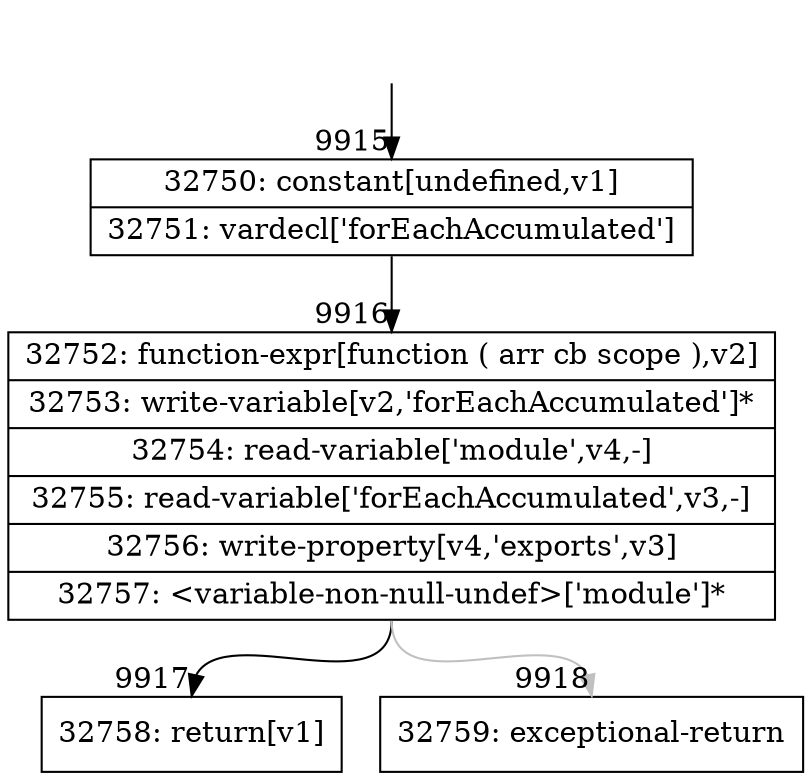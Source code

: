 digraph {
rankdir="TD"
BB_entry735[shape=none,label=""];
BB_entry735 -> BB9915 [tailport=s, headport=n, headlabel="    9915"]
BB9915 [shape=record label="{32750: constant[undefined,v1]|32751: vardecl['forEachAccumulated']}" ] 
BB9915 -> BB9916 [tailport=s, headport=n, headlabel="      9916"]
BB9916 [shape=record label="{32752: function-expr[function ( arr cb scope ),v2]|32753: write-variable[v2,'forEachAccumulated']*|32754: read-variable['module',v4,-]|32755: read-variable['forEachAccumulated',v3,-]|32756: write-property[v4,'exports',v3]|32757: \<variable-non-null-undef\>['module']*}" ] 
BB9916 -> BB9917 [tailport=s, headport=n, headlabel="      9917"]
BB9916 -> BB9918 [tailport=s, headport=n, color=gray, headlabel="      9918"]
BB9917 [shape=record label="{32758: return[v1]}" ] 
BB9918 [shape=record label="{32759: exceptional-return}" ] 
//#$~ 17606
}
